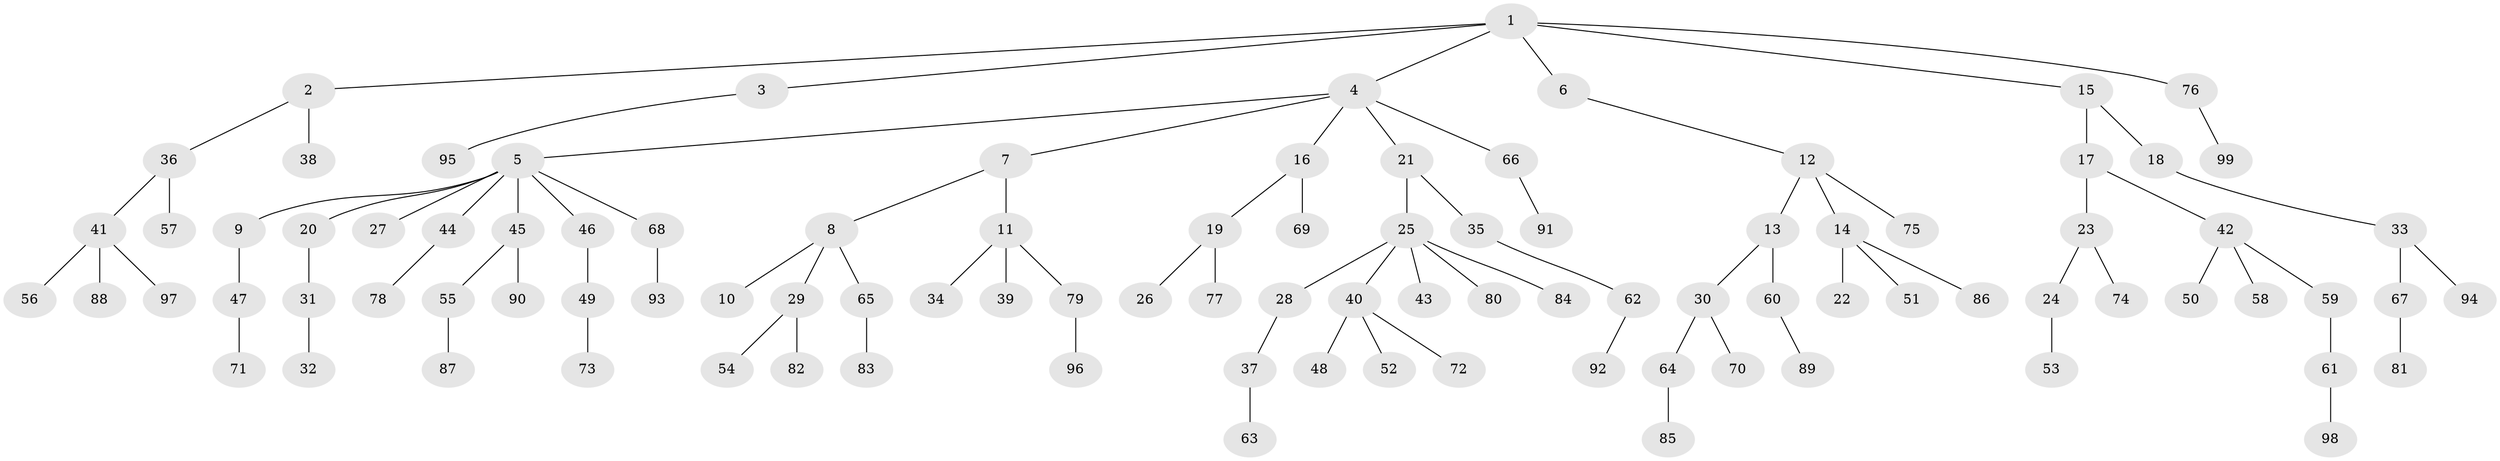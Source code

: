 // coarse degree distribution, {7: 0.045454545454545456, 2: 0.21212121212121213, 1: 0.5454545454545454, 4: 0.030303030303030304, 5: 0.030303030303030304, 3: 0.13636363636363635}
// Generated by graph-tools (version 1.1) at 2025/24/03/03/25 07:24:06]
// undirected, 99 vertices, 98 edges
graph export_dot {
graph [start="1"]
  node [color=gray90,style=filled];
  1;
  2;
  3;
  4;
  5;
  6;
  7;
  8;
  9;
  10;
  11;
  12;
  13;
  14;
  15;
  16;
  17;
  18;
  19;
  20;
  21;
  22;
  23;
  24;
  25;
  26;
  27;
  28;
  29;
  30;
  31;
  32;
  33;
  34;
  35;
  36;
  37;
  38;
  39;
  40;
  41;
  42;
  43;
  44;
  45;
  46;
  47;
  48;
  49;
  50;
  51;
  52;
  53;
  54;
  55;
  56;
  57;
  58;
  59;
  60;
  61;
  62;
  63;
  64;
  65;
  66;
  67;
  68;
  69;
  70;
  71;
  72;
  73;
  74;
  75;
  76;
  77;
  78;
  79;
  80;
  81;
  82;
  83;
  84;
  85;
  86;
  87;
  88;
  89;
  90;
  91;
  92;
  93;
  94;
  95;
  96;
  97;
  98;
  99;
  1 -- 2;
  1 -- 3;
  1 -- 4;
  1 -- 6;
  1 -- 15;
  1 -- 76;
  2 -- 36;
  2 -- 38;
  3 -- 95;
  4 -- 5;
  4 -- 7;
  4 -- 16;
  4 -- 21;
  4 -- 66;
  5 -- 9;
  5 -- 20;
  5 -- 27;
  5 -- 44;
  5 -- 45;
  5 -- 46;
  5 -- 68;
  6 -- 12;
  7 -- 8;
  7 -- 11;
  8 -- 10;
  8 -- 29;
  8 -- 65;
  9 -- 47;
  11 -- 34;
  11 -- 39;
  11 -- 79;
  12 -- 13;
  12 -- 14;
  12 -- 75;
  13 -- 30;
  13 -- 60;
  14 -- 22;
  14 -- 51;
  14 -- 86;
  15 -- 17;
  15 -- 18;
  16 -- 19;
  16 -- 69;
  17 -- 23;
  17 -- 42;
  18 -- 33;
  19 -- 26;
  19 -- 77;
  20 -- 31;
  21 -- 25;
  21 -- 35;
  23 -- 24;
  23 -- 74;
  24 -- 53;
  25 -- 28;
  25 -- 40;
  25 -- 43;
  25 -- 80;
  25 -- 84;
  28 -- 37;
  29 -- 54;
  29 -- 82;
  30 -- 64;
  30 -- 70;
  31 -- 32;
  33 -- 67;
  33 -- 94;
  35 -- 62;
  36 -- 41;
  36 -- 57;
  37 -- 63;
  40 -- 48;
  40 -- 52;
  40 -- 72;
  41 -- 56;
  41 -- 88;
  41 -- 97;
  42 -- 50;
  42 -- 58;
  42 -- 59;
  44 -- 78;
  45 -- 55;
  45 -- 90;
  46 -- 49;
  47 -- 71;
  49 -- 73;
  55 -- 87;
  59 -- 61;
  60 -- 89;
  61 -- 98;
  62 -- 92;
  64 -- 85;
  65 -- 83;
  66 -- 91;
  67 -- 81;
  68 -- 93;
  76 -- 99;
  79 -- 96;
}
